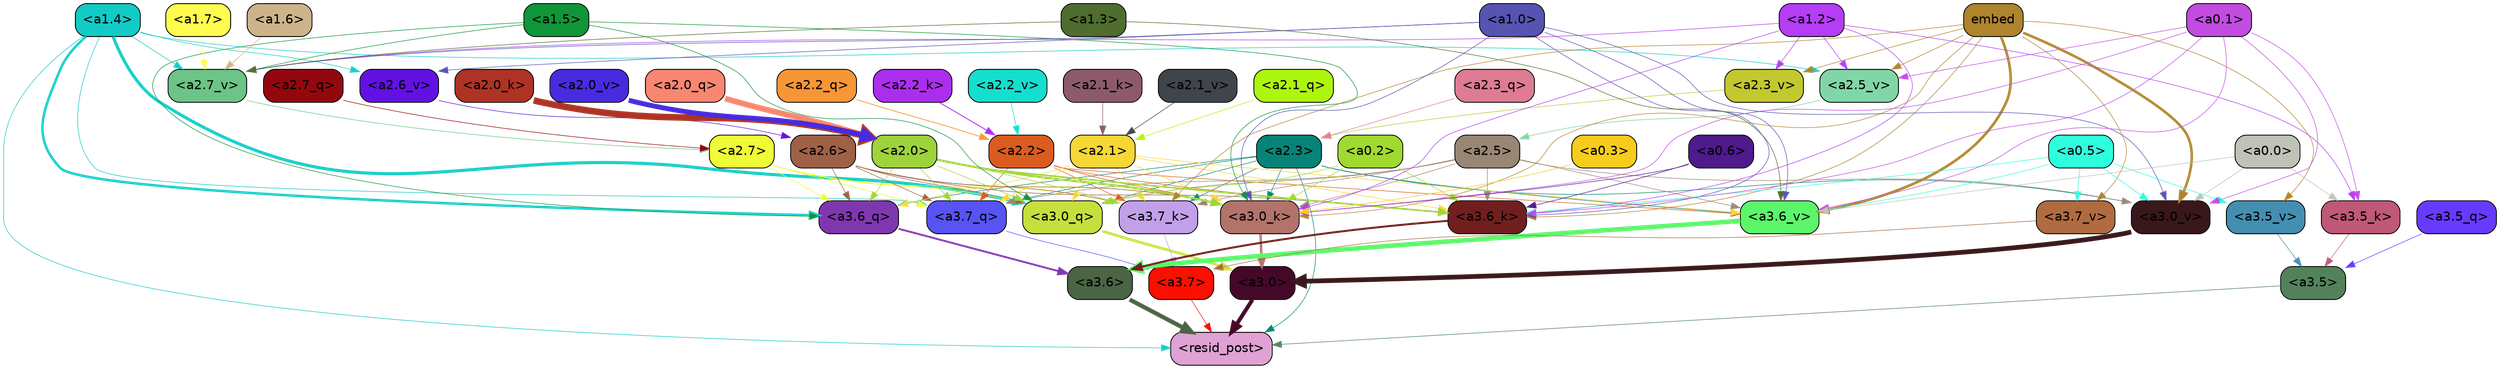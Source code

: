 strict digraph "" {
	graph [bgcolor=transparent,
		layout=dot,
		overlap=false,
		splines=true
	];
	"<a3.7>"	[color=black,
		fillcolor="#fb0f00",
		fontname=Helvetica,
		shape=box,
		style="filled, rounded"];
	"<resid_post>"	[color=black,
		fillcolor="#e0a1d4",
		fontname=Helvetica,
		shape=box,
		style="filled, rounded"];
	"<a3.7>" -> "<resid_post>"	[color="#fb0f00",
		penwidth=0.6];
	"<a3.6>"	[color=black,
		fillcolor="#4a6444",
		fontname=Helvetica,
		shape=box,
		style="filled, rounded"];
	"<a3.6>" -> "<resid_post>"	[color="#4a6444",
		penwidth=4.646730065345764];
	"<a3.5>"	[color=black,
		fillcolor="#53825a",
		fontname=Helvetica,
		shape=box,
		style="filled, rounded"];
	"<a3.5>" -> "<resid_post>"	[color="#53825a",
		penwidth=0.6];
	"<a3.0>"	[color=black,
		fillcolor="#460829",
		fontname=Helvetica,
		shape=box,
		style="filled, rounded"];
	"<a3.0>" -> "<resid_post>"	[color="#460829",
		penwidth=4.323132634162903];
	"<a2.3>"	[color=black,
		fillcolor="#078477",
		fontname=Helvetica,
		shape=box,
		style="filled, rounded"];
	"<a2.3>" -> "<resid_post>"	[color="#078477",
		penwidth=0.6];
	"<a3.7_q>"	[color=black,
		fillcolor="#5753f4",
		fontname=Helvetica,
		shape=box,
		style="filled, rounded"];
	"<a2.3>" -> "<a3.7_q>"	[color="#078477",
		penwidth=0.6];
	"<a3.6_q>"	[color=black,
		fillcolor="#7f37b0",
		fontname=Helvetica,
		shape=box,
		style="filled, rounded"];
	"<a2.3>" -> "<a3.6_q>"	[color="#078477",
		penwidth=0.6];
	"<a3.0_q>"	[color=black,
		fillcolor="#c6df3c",
		fontname=Helvetica,
		shape=box,
		style="filled, rounded"];
	"<a2.3>" -> "<a3.0_q>"	[color="#078477",
		penwidth=0.6];
	"<a3.7_k>"	[color=black,
		fillcolor="#c2a0e9",
		fontname=Helvetica,
		shape=box,
		style="filled, rounded"];
	"<a2.3>" -> "<a3.7_k>"	[color="#078477",
		penwidth=0.6];
	"<a3.0_k>"	[color=black,
		fillcolor="#b3736a",
		fontname=Helvetica,
		shape=box,
		style="filled, rounded"];
	"<a2.3>" -> "<a3.0_k>"	[color="#078477",
		penwidth=0.6];
	"<a3.6_v>"	[color=black,
		fillcolor="#5cf66a",
		fontname=Helvetica,
		shape=box,
		style="filled, rounded"];
	"<a2.3>" -> "<a3.6_v>"	[color="#078477",
		penwidth=0.6];
	"<a3.0_v>"	[color=black,
		fillcolor="#39171a",
		fontname=Helvetica,
		shape=box,
		style="filled, rounded"];
	"<a2.3>" -> "<a3.0_v>"	[color="#078477",
		penwidth=0.6];
	"<a1.4>"	[color=black,
		fillcolor="#13cbc6",
		fontname=Helvetica,
		shape=box,
		style="filled, rounded"];
	"<a1.4>" -> "<resid_post>"	[color="#13cbc6",
		penwidth=0.6];
	"<a1.4>" -> "<a3.7_q>"	[color="#13cbc6",
		penwidth=0.6];
	"<a1.4>" -> "<a3.6_q>"	[color="#13cbc6",
		penwidth=2.700703263282776];
	"<a1.4>" -> "<a3.0_q>"	[color="#13cbc6",
		penwidth=3.34255850315094];
	"<a2.7_v>"	[color=black,
		fillcolor="#6cc486",
		fontname=Helvetica,
		shape=box,
		style="filled, rounded"];
	"<a1.4>" -> "<a2.7_v>"	[color="#13cbc6",
		penwidth=0.6];
	"<a2.6_v>"	[color=black,
		fillcolor="#6111e2",
		fontname=Helvetica,
		shape=box,
		style="filled, rounded"];
	"<a1.4>" -> "<a2.6_v>"	[color="#13cbc6",
		penwidth=0.6];
	"<a2.5_v>"	[color=black,
		fillcolor="#81d6a7",
		fontname=Helvetica,
		shape=box,
		style="filled, rounded"];
	"<a1.4>" -> "<a2.5_v>"	[color="#13cbc6",
		penwidth=0.6];
	"<a3.7_q>" -> "<a3.7>"	[color="#5753f4",
		penwidth=0.6];
	"<a3.6_q>" -> "<a3.6>"	[color="#7f37b0",
		penwidth=2.03758105635643];
	"<a3.5_q>"	[color=black,
		fillcolor="#673afd",
		fontname=Helvetica,
		shape=box,
		style="filled, rounded"];
	"<a3.5_q>" -> "<a3.5>"	[color="#673afd",
		penwidth=0.6];
	"<a3.0_q>" -> "<a3.0>"	[color="#c6df3c",
		penwidth=2.8638100624084473];
	"<a3.7_k>" -> "<a3.7>"	[color="#c2a0e9",
		penwidth=0.6];
	"<a3.6_k>"	[color=black,
		fillcolor="#711f1e",
		fontname=Helvetica,
		shape=box,
		style="filled, rounded"];
	"<a3.6_k>" -> "<a3.6>"	[color="#711f1e",
		penwidth=2.174198240041733];
	"<a3.5_k>"	[color=black,
		fillcolor="#c05878",
		fontname=Helvetica,
		shape=box,
		style="filled, rounded"];
	"<a3.5_k>" -> "<a3.5>"	[color="#c05878",
		penwidth=0.6];
	"<a3.0_k>" -> "<a3.0>"	[color="#b3736a",
		penwidth=2.6274144649505615];
	"<a3.7_v>"	[color=black,
		fillcolor="#b06b40",
		fontname=Helvetica,
		shape=box,
		style="filled, rounded"];
	"<a3.7_v>" -> "<a3.7>"	[color="#b06b40",
		penwidth=0.6];
	"<a3.6_v>" -> "<a3.6>"	[color="#5cf66a",
		penwidth=5.002329230308533];
	"<a3.5_v>"	[color=black,
		fillcolor="#448eb1",
		fontname=Helvetica,
		shape=box,
		style="filled, rounded"];
	"<a3.5_v>" -> "<a3.5>"	[color="#448eb1",
		penwidth=0.6];
	"<a3.0_v>" -> "<a3.0>"	[color="#39171a",
		penwidth=5.188832879066467];
	"<a2.7>"	[color=black,
		fillcolor="#effb36",
		fontname=Helvetica,
		shape=box,
		style="filled, rounded"];
	"<a2.7>" -> "<a3.7_q>"	[color="#effb36",
		penwidth=0.6];
	"<a2.7>" -> "<a3.6_q>"	[color="#effb36",
		penwidth=0.6];
	"<a2.7>" -> "<a3.0_q>"	[color="#effb36",
		penwidth=0.6];
	"<a2.7>" -> "<a3.7_k>"	[color="#effb36",
		penwidth=0.6];
	"<a2.7>" -> "<a3.0_k>"	[color="#effb36",
		penwidth=0.6];
	"<a2.6>"	[color=black,
		fillcolor="#9e6145",
		fontname=Helvetica,
		shape=box,
		style="filled, rounded"];
	"<a2.6>" -> "<a3.7_q>"	[color="#9e6145",
		penwidth=0.6];
	"<a2.6>" -> "<a3.6_q>"	[color="#9e6145",
		penwidth=0.6];
	"<a2.6>" -> "<a3.0_q>"	[color="#9e6145",
		penwidth=0.6];
	"<a2.6>" -> "<a3.7_k>"	[color="#9e6145",
		penwidth=0.6];
	"<a2.6>" -> "<a3.6_k>"	[color="#9e6145",
		penwidth=0.6];
	"<a2.6>" -> "<a3.0_k>"	[color="#9e6145",
		penwidth=0.6];
	"<a2.5>"	[color=black,
		fillcolor="#9a8675",
		fontname=Helvetica,
		shape=box,
		style="filled, rounded"];
	"<a2.5>" -> "<a3.7_q>"	[color="#9a8675",
		penwidth=0.6];
	"<a2.5>" -> "<a3.0_q>"	[color="#9a8675",
		penwidth=0.6];
	"<a2.5>" -> "<a3.7_k>"	[color="#9a8675",
		penwidth=0.6];
	"<a2.5>" -> "<a3.6_k>"	[color="#9a8675",
		penwidth=0.6];
	"<a2.5>" -> "<a3.0_k>"	[color="#9a8675",
		penwidth=0.6];
	"<a2.5>" -> "<a3.6_v>"	[color="#9a8675",
		penwidth=0.6];
	"<a2.5>" -> "<a3.0_v>"	[color="#9a8675",
		penwidth=0.6];
	"<a2.2>"	[color=black,
		fillcolor="#db5c1f",
		fontname=Helvetica,
		shape=box,
		style="filled, rounded"];
	"<a2.2>" -> "<a3.7_q>"	[color="#db5c1f",
		penwidth=0.6];
	"<a2.2>" -> "<a3.7_k>"	[color="#db5c1f",
		penwidth=0.6];
	"<a2.2>" -> "<a3.6_k>"	[color="#db5c1f",
		penwidth=0.6];
	"<a2.2>" -> "<a3.0_k>"	[color="#db5c1f",
		penwidth=0.6];
	"<a2.2>" -> "<a3.6_v>"	[color="#db5c1f",
		penwidth=0.6];
	"<a2.1>"	[color=black,
		fillcolor="#f5d736",
		fontname=Helvetica,
		shape=box,
		style="filled, rounded"];
	"<a2.1>" -> "<a3.7_q>"	[color="#f5d736",
		penwidth=0.6];
	"<a2.1>" -> "<a3.6_q>"	[color="#f5d736",
		penwidth=0.6];
	"<a2.1>" -> "<a3.0_q>"	[color="#f5d736",
		penwidth=0.6];
	"<a2.1>" -> "<a3.7_k>"	[color="#f5d736",
		penwidth=0.6];
	"<a2.1>" -> "<a3.6_k>"	[color="#f5d736",
		penwidth=0.6];
	"<a2.1>" -> "<a3.0_k>"	[color="#f5d736",
		penwidth=0.6];
	"<a2.1>" -> "<a3.6_v>"	[color="#f5d736",
		penwidth=0.6];
	"<a2.0>"	[color=black,
		fillcolor="#9ed33b",
		fontname=Helvetica,
		shape=box,
		style="filled, rounded"];
	"<a2.0>" -> "<a3.7_q>"	[color="#9ed33b",
		penwidth=0.6];
	"<a2.0>" -> "<a3.6_q>"	[color="#9ed33b",
		penwidth=0.6];
	"<a2.0>" -> "<a3.0_q>"	[color="#9ed33b",
		penwidth=0.6];
	"<a2.0>" -> "<a3.7_k>"	[color="#9ed33b",
		penwidth=0.6];
	"<a2.0>" -> "<a3.6_k>"	[color="#9ed33b",
		penwidth=1.6454488784074783];
	"<a2.0>" -> "<a3.0_k>"	[color="#9ed33b",
		penwidth=2.2218968719244003];
	"<a1.5>"	[color=black,
		fillcolor="#0f9638",
		fontname=Helvetica,
		shape=box,
		style="filled, rounded"];
	"<a1.5>" -> "<a3.6_q>"	[color="#0f9638",
		penwidth=0.6];
	"<a1.5>" -> "<a3.0_q>"	[color="#0f9638",
		penwidth=0.6];
	"<a1.5>" -> "<a3.0_k>"	[color="#0f9638",
		penwidth=0.6];
	"<a1.5>" -> "<a2.7_v>"	[color="#0f9638",
		penwidth=0.6];
	"<a0.2>"	[color=black,
		fillcolor="#a0da2e",
		fontname=Helvetica,
		shape=box,
		style="filled, rounded"];
	"<a0.2>" -> "<a3.0_q>"	[color="#a0da2e",
		penwidth=0.6];
	"<a0.2>" -> "<a3.6_k>"	[color="#a0da2e",
		penwidth=0.6];
	"<a0.2>" -> "<a3.0_k>"	[color="#a0da2e",
		penwidth=0.6];
	embed	[color=black,
		fillcolor="#af842d",
		fontname=Helvetica,
		shape=box,
		style="filled, rounded"];
	embed -> "<a3.7_k>"	[color="#af842d",
		penwidth=0.6];
	embed -> "<a3.6_k>"	[color="#af842d",
		penwidth=0.6];
	embed -> "<a3.0_k>"	[color="#af842d",
		penwidth=0.6];
	embed -> "<a3.7_v>"	[color="#af842d",
		penwidth=0.6];
	embed -> "<a3.6_v>"	[color="#af842d",
		penwidth=2.8301228284835815];
	embed -> "<a3.5_v>"	[color="#af842d",
		penwidth=0.6];
	embed -> "<a3.0_v>"	[color="#af842d",
		penwidth=2.7660785913467407];
	embed -> "<a2.5_v>"	[color="#af842d",
		penwidth=0.6];
	"<a2.3_v>"	[color=black,
		fillcolor="#c2c82e",
		fontname=Helvetica,
		shape=box,
		style="filled, rounded"];
	embed -> "<a2.3_v>"	[color="#af842d",
		penwidth=0.6];
	"<a1.2>"	[color=black,
		fillcolor="#b43df5",
		fontname=Helvetica,
		shape=box,
		style="filled, rounded"];
	"<a1.2>" -> "<a3.6_k>"	[color="#b43df5",
		penwidth=0.6];
	"<a1.2>" -> "<a3.5_k>"	[color="#b43df5",
		penwidth=0.6];
	"<a1.2>" -> "<a3.0_k>"	[color="#b43df5",
		penwidth=0.6];
	"<a1.2>" -> "<a2.7_v>"	[color="#b43df5",
		penwidth=0.6];
	"<a1.2>" -> "<a2.5_v>"	[color="#b43df5",
		penwidth=0.6];
	"<a1.2>" -> "<a2.3_v>"	[color="#b43df5",
		penwidth=0.6];
	"<a1.0>"	[color=black,
		fillcolor="#5753b2",
		fontname=Helvetica,
		shape=box,
		style="filled, rounded"];
	"<a1.0>" -> "<a3.6_k>"	[color="#5753b2",
		penwidth=0.6];
	"<a1.0>" -> "<a3.0_k>"	[color="#5753b2",
		penwidth=0.6];
	"<a1.0>" -> "<a3.6_v>"	[color="#5753b2",
		penwidth=0.6];
	"<a1.0>" -> "<a3.0_v>"	[color="#5753b2",
		penwidth=0.6];
	"<a1.0>" -> "<a2.7_v>"	[color="#5753b2",
		penwidth=0.6];
	"<a1.0>" -> "<a2.6_v>"	[color="#5753b2",
		penwidth=0.6];
	"<a0.6>"	[color=black,
		fillcolor="#4e1a8c",
		fontname=Helvetica,
		shape=box,
		style="filled, rounded"];
	"<a0.6>" -> "<a3.6_k>"	[color="#4e1a8c",
		penwidth=0.6];
	"<a0.6>" -> "<a3.0_k>"	[color="#4e1a8c",
		penwidth=0.6];
	"<a0.5>"	[color=black,
		fillcolor="#2ffede",
		fontname=Helvetica,
		shape=box,
		style="filled, rounded"];
	"<a0.5>" -> "<a3.6_k>"	[color="#2ffede",
		penwidth=0.6];
	"<a0.5>" -> "<a3.7_v>"	[color="#2ffede",
		penwidth=0.6];
	"<a0.5>" -> "<a3.6_v>"	[color="#2ffede",
		penwidth=0.6];
	"<a0.5>" -> "<a3.5_v>"	[color="#2ffede",
		penwidth=0.6];
	"<a0.5>" -> "<a3.0_v>"	[color="#2ffede",
		penwidth=0.6124261617660522];
	"<a0.1>"	[color=black,
		fillcolor="#c24ce1",
		fontname=Helvetica,
		shape=box,
		style="filled, rounded"];
	"<a0.1>" -> "<a3.6_k>"	[color="#c24ce1",
		penwidth=0.6];
	"<a0.1>" -> "<a3.5_k>"	[color="#c24ce1",
		penwidth=0.6];
	"<a0.1>" -> "<a3.0_k>"	[color="#c24ce1",
		penwidth=0.6];
	"<a0.1>" -> "<a3.6_v>"	[color="#c24ce1",
		penwidth=0.6];
	"<a0.1>" -> "<a3.0_v>"	[color="#c24ce1",
		penwidth=0.6];
	"<a0.1>" -> "<a2.5_v>"	[color="#c24ce1",
		penwidth=0.6];
	"<a0.0>"	[color=black,
		fillcolor="#bfc2b7",
		fontname=Helvetica,
		shape=box,
		style="filled, rounded"];
	"<a0.0>" -> "<a3.5_k>"	[color="#bfc2b7",
		penwidth=0.6];
	"<a0.0>" -> "<a3.6_v>"	[color="#bfc2b7",
		penwidth=0.6];
	"<a0.0>" -> "<a3.0_v>"	[color="#bfc2b7",
		penwidth=0.6];
	"<a0.3>"	[color=black,
		fillcolor="#f8cc1c",
		fontname=Helvetica,
		shape=box,
		style="filled, rounded"];
	"<a0.3>" -> "<a3.0_k>"	[color="#f8cc1c",
		penwidth=0.6];
	"<a1.3>"	[color=black,
		fillcolor="#4f6d2f",
		fontname=Helvetica,
		shape=box,
		style="filled, rounded"];
	"<a1.3>" -> "<a3.6_v>"	[color="#4f6d2f",
		penwidth=0.6];
	"<a1.3>" -> "<a2.7_v>"	[color="#4f6d2f",
		penwidth=0.6];
	"<a2.7_q>"	[color=black,
		fillcolor="#93080e",
		fontname=Helvetica,
		shape=box,
		style="filled, rounded"];
	"<a2.7_q>" -> "<a2.7>"	[color="#93080e",
		penwidth=0.6];
	"<a2.3_q>"	[color=black,
		fillcolor="#de7c93",
		fontname=Helvetica,
		shape=box,
		style="filled, rounded"];
	"<a2.3_q>" -> "<a2.3>"	[color="#de7c93",
		penwidth=0.6];
	"<a2.2_q>"	[color=black,
		fillcolor="#f69637",
		fontname=Helvetica,
		shape=box,
		style="filled, rounded"];
	"<a2.2_q>" -> "<a2.2>"	[color="#f69637",
		penwidth=0.8114519119262695];
	"<a2.1_q>"	[color=black,
		fillcolor="#adf60e",
		fontname=Helvetica,
		shape=box,
		style="filled, rounded"];
	"<a2.1_q>" -> "<a2.1>"	[color="#adf60e",
		penwidth=0.6];
	"<a2.0_q>"	[color=black,
		fillcolor="#f88671",
		fontname=Helvetica,
		shape=box,
		style="filled, rounded"];
	"<a2.0_q>" -> "<a2.0>"	[color="#f88671",
		penwidth=6.2323237657547];
	"<a2.2_k>"	[color=black,
		fillcolor="#ab2eed",
		fontname=Helvetica,
		shape=box,
		style="filled, rounded"];
	"<a2.2_k>" -> "<a2.2>"	[color="#ab2eed",
		penwidth=0.9331893920898438];
	"<a2.1_k>"	[color=black,
		fillcolor="#8d5a6d",
		fontname=Helvetica,
		shape=box,
		style="filled, rounded"];
	"<a2.1_k>" -> "<a2.1>"	[color="#8d5a6d",
		penwidth=0.6];
	"<a2.0_k>"	[color=black,
		fillcolor="#ae3324",
		fontname=Helvetica,
		shape=box,
		style="filled, rounded"];
	"<a2.0_k>" -> "<a2.0>"	[color="#ae3324",
		penwidth=7.158664226531982];
	"<a2.7_v>" -> "<a2.7>"	[color="#6cc486",
		penwidth=0.6];
	"<a2.6_v>" -> "<a2.6>"	[color="#6111e2",
		penwidth=0.6];
	"<a2.5_v>" -> "<a2.5>"	[color="#81d6a7",
		penwidth=0.6657319068908691];
	"<a2.3_v>" -> "<a2.3>"	[color="#c2c82e",
		penwidth=0.6];
	"<a2.2_v>"	[color=black,
		fillcolor="#15decf",
		fontname=Helvetica,
		shape=box,
		style="filled, rounded"];
	"<a2.2_v>" -> "<a2.2>"	[color="#15decf",
		penwidth=0.6];
	"<a2.1_v>"	[color=black,
		fillcolor="#40454c",
		fontname=Helvetica,
		shape=box,
		style="filled, rounded"];
	"<a2.1_v>" -> "<a2.1>"	[color="#40454c",
		penwidth=0.6];
	"<a2.0_v>"	[color=black,
		fillcolor="#472bdf",
		fontname=Helvetica,
		shape=box,
		style="filled, rounded"];
	"<a2.0_v>" -> "<a2.0>"	[color="#472bdf",
		penwidth=5.380099236965179];
	"<a1.7>"	[color=black,
		fillcolor="#fffc4f",
		fontname=Helvetica,
		shape=box,
		style="filled, rounded"];
	"<a1.7>" -> "<a2.7_v>"	[color="#fffc4f",
		penwidth=0.6];
	"<a1.6>"	[color=black,
		fillcolor="#cdb389",
		fontname=Helvetica,
		shape=box,
		style="filled, rounded"];
	"<a1.6>" -> "<a2.7_v>"	[color="#cdb389",
		penwidth=0.6];
}
